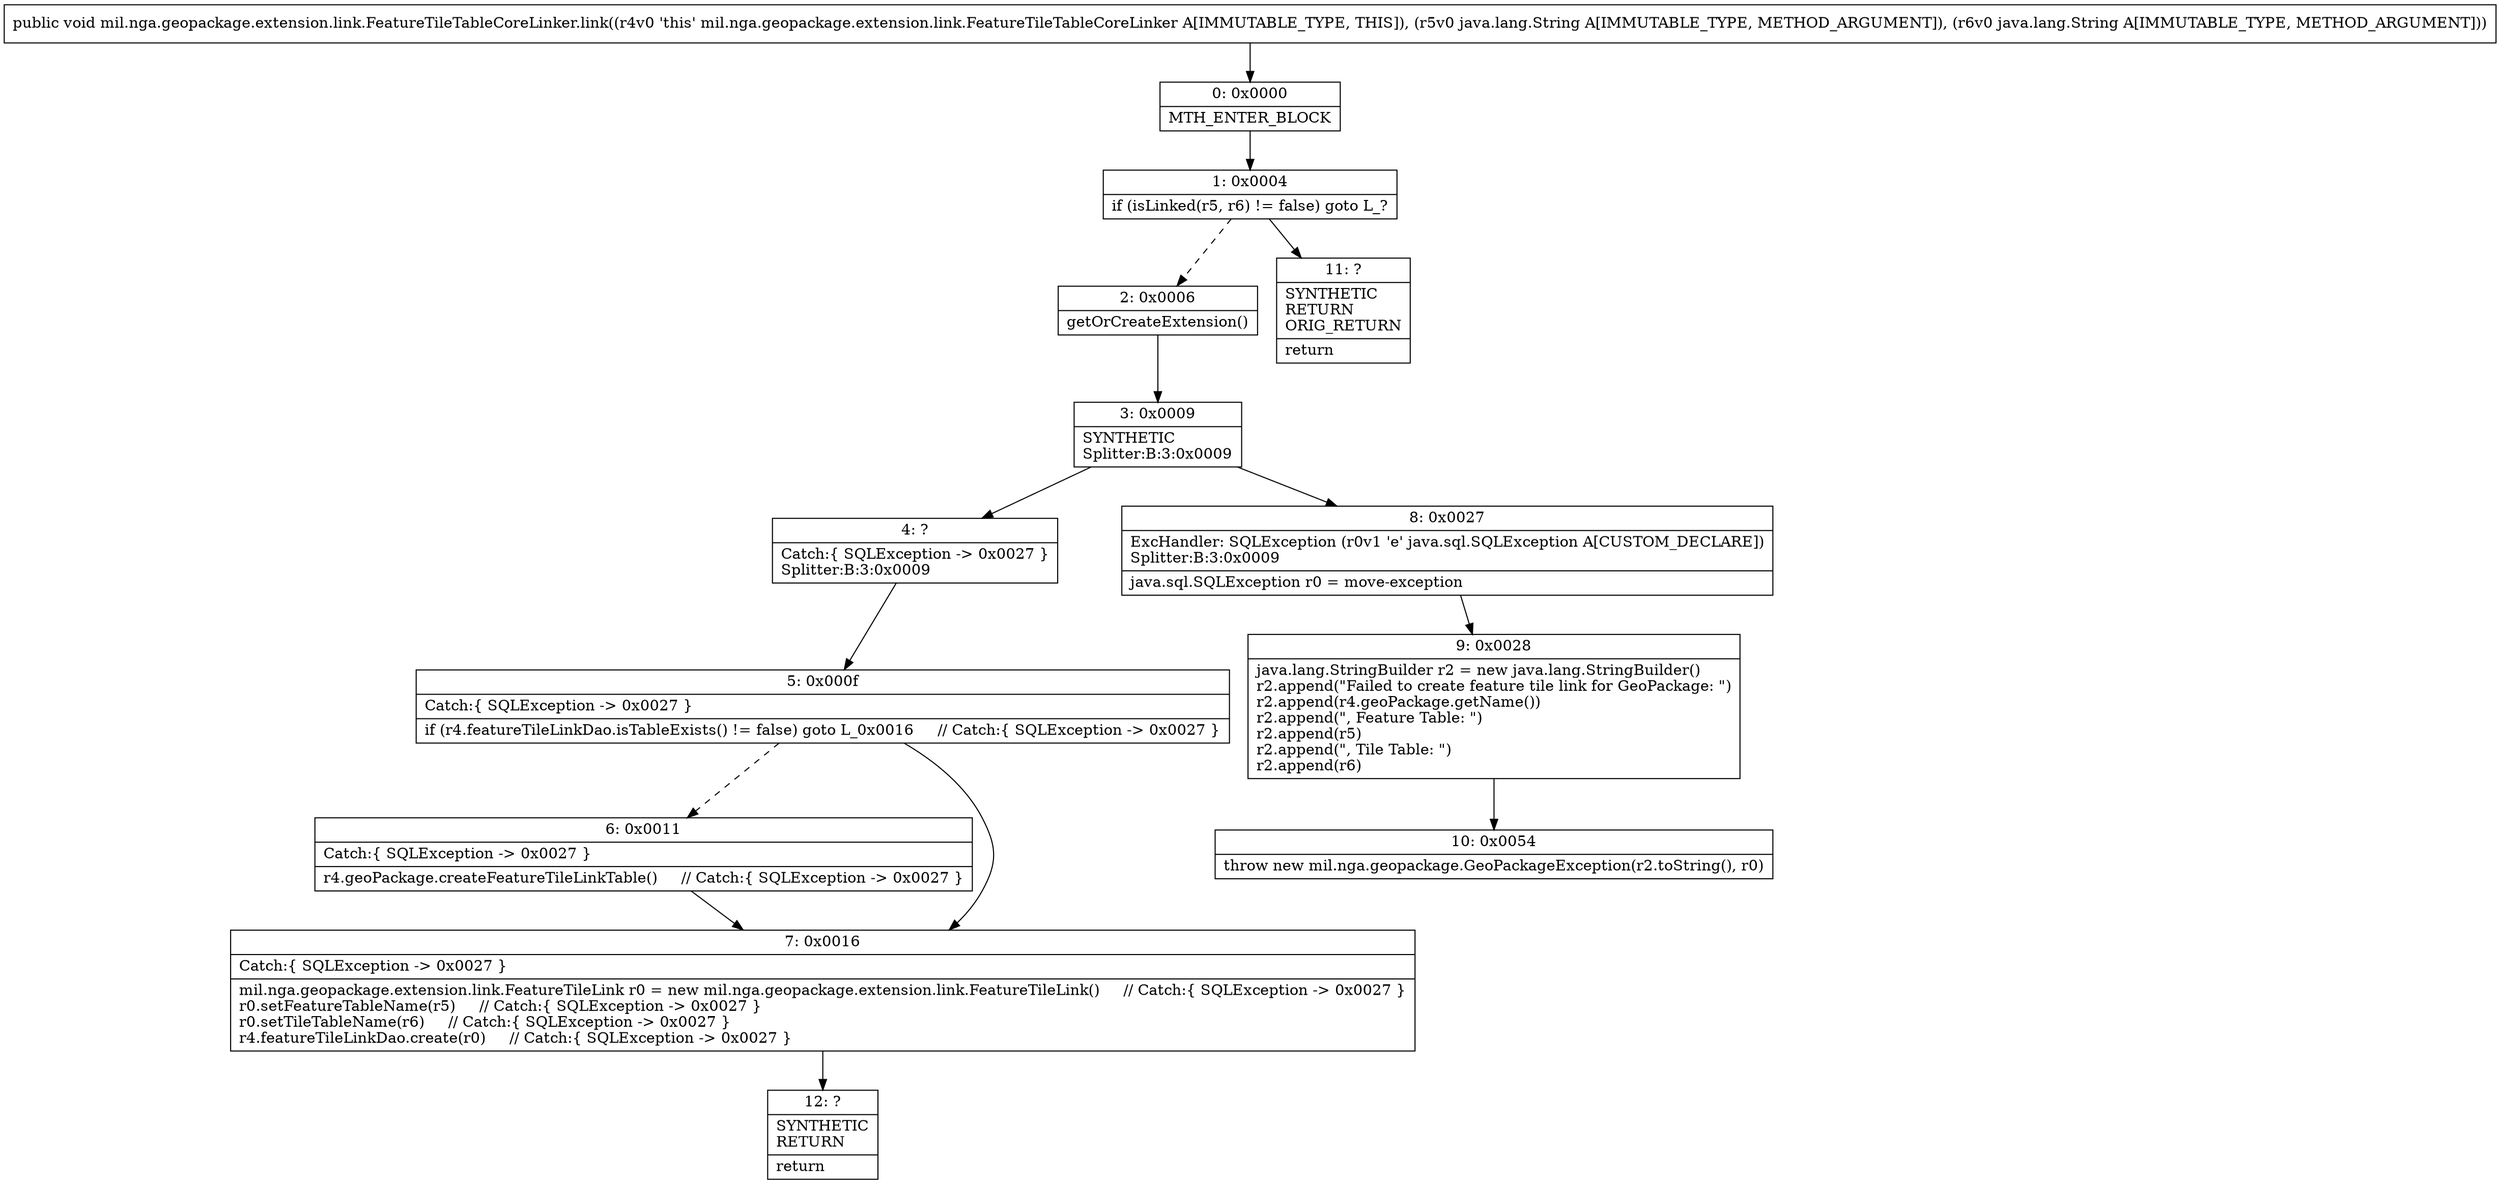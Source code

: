 digraph "CFG formil.nga.geopackage.extension.link.FeatureTileTableCoreLinker.link(Ljava\/lang\/String;Ljava\/lang\/String;)V" {
Node_0 [shape=record,label="{0\:\ 0x0000|MTH_ENTER_BLOCK\l}"];
Node_1 [shape=record,label="{1\:\ 0x0004|if (isLinked(r5, r6) != false) goto L_?\l}"];
Node_2 [shape=record,label="{2\:\ 0x0006|getOrCreateExtension()\l}"];
Node_3 [shape=record,label="{3\:\ 0x0009|SYNTHETIC\lSplitter:B:3:0x0009\l}"];
Node_4 [shape=record,label="{4\:\ ?|Catch:\{ SQLException \-\> 0x0027 \}\lSplitter:B:3:0x0009\l}"];
Node_5 [shape=record,label="{5\:\ 0x000f|Catch:\{ SQLException \-\> 0x0027 \}\l|if (r4.featureTileLinkDao.isTableExists() != false) goto L_0x0016     \/\/ Catch:\{ SQLException \-\> 0x0027 \}\l}"];
Node_6 [shape=record,label="{6\:\ 0x0011|Catch:\{ SQLException \-\> 0x0027 \}\l|r4.geoPackage.createFeatureTileLinkTable()     \/\/ Catch:\{ SQLException \-\> 0x0027 \}\l}"];
Node_7 [shape=record,label="{7\:\ 0x0016|Catch:\{ SQLException \-\> 0x0027 \}\l|mil.nga.geopackage.extension.link.FeatureTileLink r0 = new mil.nga.geopackage.extension.link.FeatureTileLink()     \/\/ Catch:\{ SQLException \-\> 0x0027 \}\lr0.setFeatureTableName(r5)     \/\/ Catch:\{ SQLException \-\> 0x0027 \}\lr0.setTileTableName(r6)     \/\/ Catch:\{ SQLException \-\> 0x0027 \}\lr4.featureTileLinkDao.create(r0)     \/\/ Catch:\{ SQLException \-\> 0x0027 \}\l}"];
Node_8 [shape=record,label="{8\:\ 0x0027|ExcHandler: SQLException (r0v1 'e' java.sql.SQLException A[CUSTOM_DECLARE])\lSplitter:B:3:0x0009\l|java.sql.SQLException r0 = move\-exception\l}"];
Node_9 [shape=record,label="{9\:\ 0x0028|java.lang.StringBuilder r2 = new java.lang.StringBuilder()\lr2.append(\"Failed to create feature tile link for GeoPackage: \")\lr2.append(r4.geoPackage.getName())\lr2.append(\", Feature Table: \")\lr2.append(r5)\lr2.append(\", Tile Table: \")\lr2.append(r6)\l}"];
Node_10 [shape=record,label="{10\:\ 0x0054|throw new mil.nga.geopackage.GeoPackageException(r2.toString(), r0)\l}"];
Node_11 [shape=record,label="{11\:\ ?|SYNTHETIC\lRETURN\lORIG_RETURN\l|return\l}"];
Node_12 [shape=record,label="{12\:\ ?|SYNTHETIC\lRETURN\l|return\l}"];
MethodNode[shape=record,label="{public void mil.nga.geopackage.extension.link.FeatureTileTableCoreLinker.link((r4v0 'this' mil.nga.geopackage.extension.link.FeatureTileTableCoreLinker A[IMMUTABLE_TYPE, THIS]), (r5v0 java.lang.String A[IMMUTABLE_TYPE, METHOD_ARGUMENT]), (r6v0 java.lang.String A[IMMUTABLE_TYPE, METHOD_ARGUMENT])) }"];
MethodNode -> Node_0;
Node_0 -> Node_1;
Node_1 -> Node_2[style=dashed];
Node_1 -> Node_11;
Node_2 -> Node_3;
Node_3 -> Node_4;
Node_3 -> Node_8;
Node_4 -> Node_5;
Node_5 -> Node_6[style=dashed];
Node_5 -> Node_7;
Node_6 -> Node_7;
Node_7 -> Node_12;
Node_8 -> Node_9;
Node_9 -> Node_10;
}

